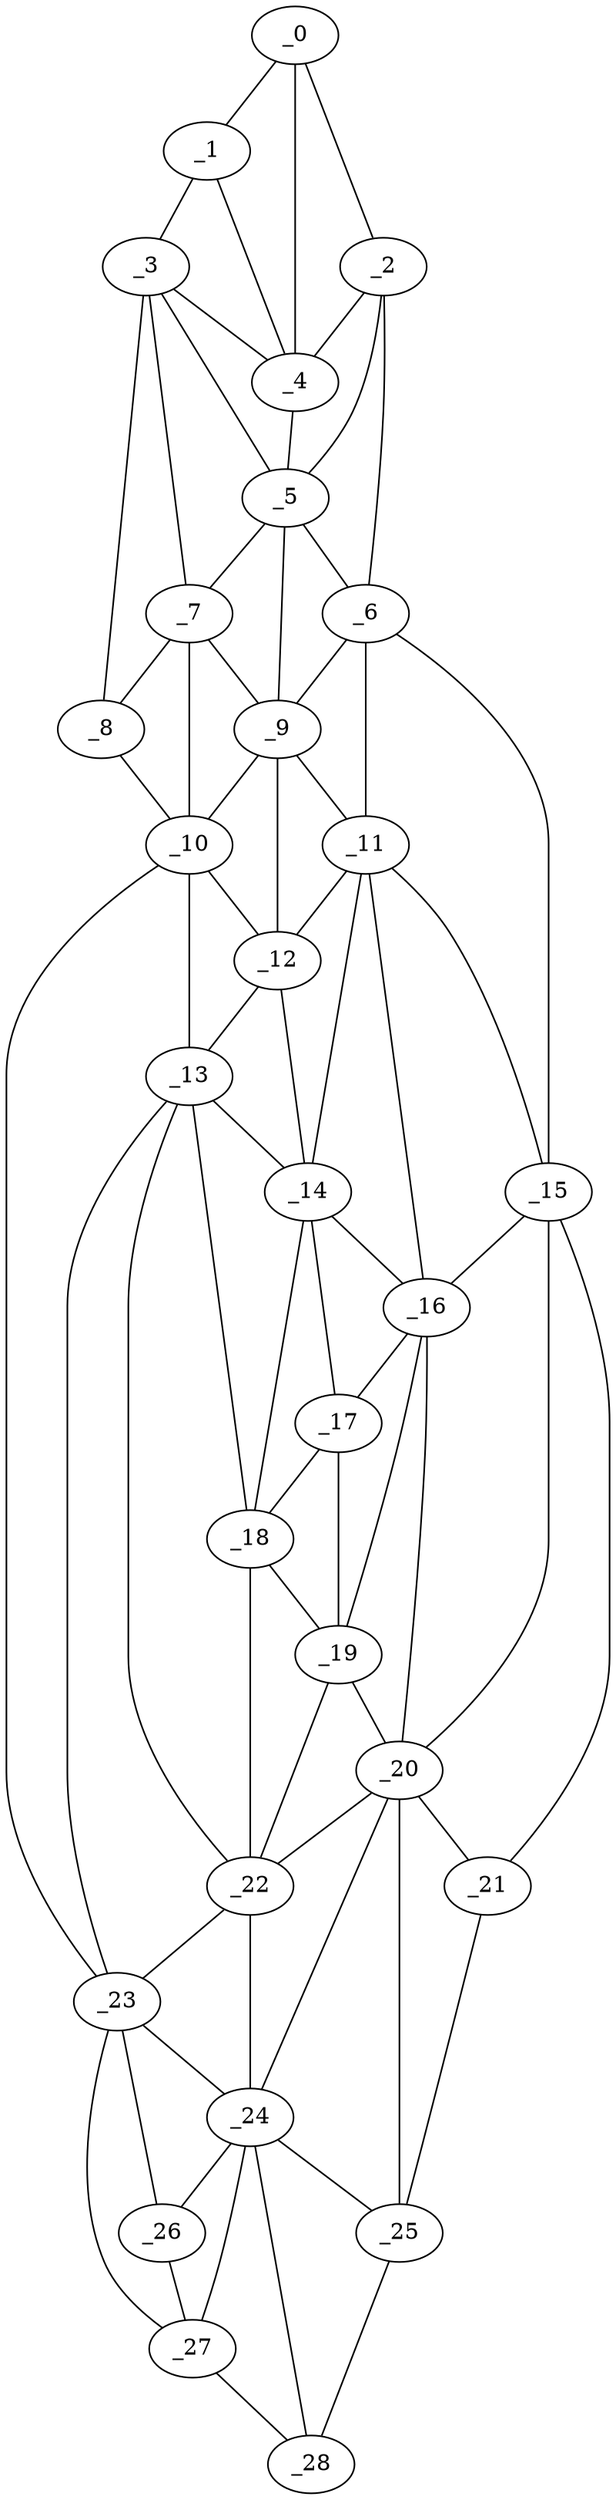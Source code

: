 graph "obj6__215.gxl" {
	_0	 [x=5,
		y=59];
	_1	 [x=7,
		y=49];
	_0 -- _1	 [valence=1];
	_2	 [x=11,
		y=65];
	_0 -- _2	 [valence=1];
	_4	 [x=13,
		y=60];
	_0 -- _4	 [valence=2];
	_3	 [x=13,
		y=45];
	_1 -- _3	 [valence=1];
	_1 -- _4	 [valence=1];
	_2 -- _4	 [valence=1];
	_5	 [x=22,
		y=61];
	_2 -- _5	 [valence=2];
	_6	 [x=33,
		y=73];
	_2 -- _6	 [valence=1];
	_3 -- _4	 [valence=1];
	_3 -- _5	 [valence=1];
	_7	 [x=35,
		y=48];
	_3 -- _7	 [valence=2];
	_8	 [x=38,
		y=39];
	_3 -- _8	 [valence=1];
	_4 -- _5	 [valence=2];
	_5 -- _6	 [valence=2];
	_5 -- _7	 [valence=1];
	_9	 [x=43,
		y=58];
	_5 -- _9	 [valence=2];
	_6 -- _9	 [valence=1];
	_11	 [x=58,
		y=65];
	_6 -- _11	 [valence=2];
	_15	 [x=72,
		y=83];
	_6 -- _15	 [valence=1];
	_7 -- _8	 [valence=2];
	_7 -- _9	 [valence=2];
	_10	 [x=52,
		y=38];
	_7 -- _10	 [valence=2];
	_8 -- _10	 [valence=1];
	_9 -- _10	 [valence=1];
	_9 -- _11	 [valence=2];
	_12	 [x=61,
		y=57];
	_9 -- _12	 [valence=2];
	_10 -- _12	 [valence=2];
	_13	 [x=67,
		y=43];
	_10 -- _13	 [valence=1];
	_23	 [x=107,
		y=55];
	_10 -- _23	 [valence=1];
	_11 -- _12	 [valence=2];
	_14	 [x=69,
		y=56];
	_11 -- _14	 [valence=1];
	_11 -- _15	 [valence=1];
	_16	 [x=76,
		y=74];
	_11 -- _16	 [valence=2];
	_12 -- _13	 [valence=1];
	_12 -- _14	 [valence=2];
	_13 -- _14	 [valence=2];
	_18	 [x=80,
		y=49];
	_13 -- _18	 [valence=1];
	_22	 [x=100,
		y=54];
	_13 -- _22	 [valence=2];
	_13 -- _23	 [valence=1];
	_14 -- _16	 [valence=2];
	_17	 [x=77,
		y=59];
	_14 -- _17	 [valence=2];
	_14 -- _18	 [valence=1];
	_15 -- _16	 [valence=1];
	_20	 [x=93,
		y=78];
	_15 -- _20	 [valence=2];
	_21	 [x=96,
		y=87];
	_15 -- _21	 [valence=1];
	_16 -- _17	 [valence=1];
	_19	 [x=87,
		y=64];
	_16 -- _19	 [valence=2];
	_16 -- _20	 [valence=2];
	_17 -- _18	 [valence=2];
	_17 -- _19	 [valence=1];
	_18 -- _19	 [valence=2];
	_18 -- _22	 [valence=1];
	_19 -- _20	 [valence=2];
	_19 -- _22	 [valence=2];
	_20 -- _21	 [valence=1];
	_20 -- _22	 [valence=1];
	_24	 [x=113,
		y=74];
	_20 -- _24	 [valence=2];
	_25	 [x=113,
		y=80];
	_20 -- _25	 [valence=1];
	_21 -- _25	 [valence=1];
	_22 -- _23	 [valence=2];
	_22 -- _24	 [valence=2];
	_23 -- _24	 [valence=2];
	_26	 [x=116,
		y=59];
	_23 -- _26	 [valence=2];
	_27	 [x=124,
		y=62];
	_23 -- _27	 [valence=1];
	_24 -- _25	 [valence=2];
	_24 -- _26	 [valence=2];
	_24 -- _27	 [valence=2];
	_28	 [x=124,
		y=74];
	_24 -- _28	 [valence=1];
	_25 -- _28	 [valence=1];
	_26 -- _27	 [valence=1];
	_27 -- _28	 [valence=1];
}
